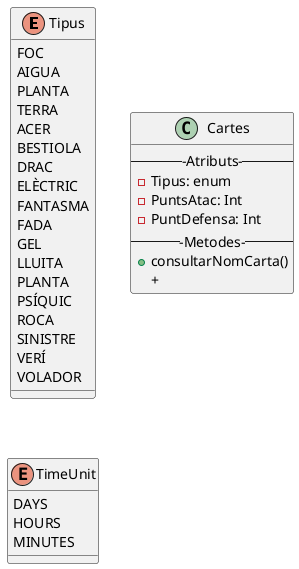 @startuml
'https://plantuml.com/class-diagram

enum Tipus{
FOC
AIGUA
PLANTA
TERRA
ACER
BESTIOLA
DRAC
ELÈCTRIC
FANTASMA
FADA
GEL
LLUITA
PLANTA
PSÍQUIC
ROCA
SINISTRE
VERÍ
VOLADOR
}

class Cartes{
---Atributs---
    - Tipus: enum
    - PuntsAtac: Int
    - PuntDefensa: Int
---Metodes---
 + consultarNomCarta()
 +
}

enum TimeUnit {
DAYS
HOURS
MINUTES
}

@enduml